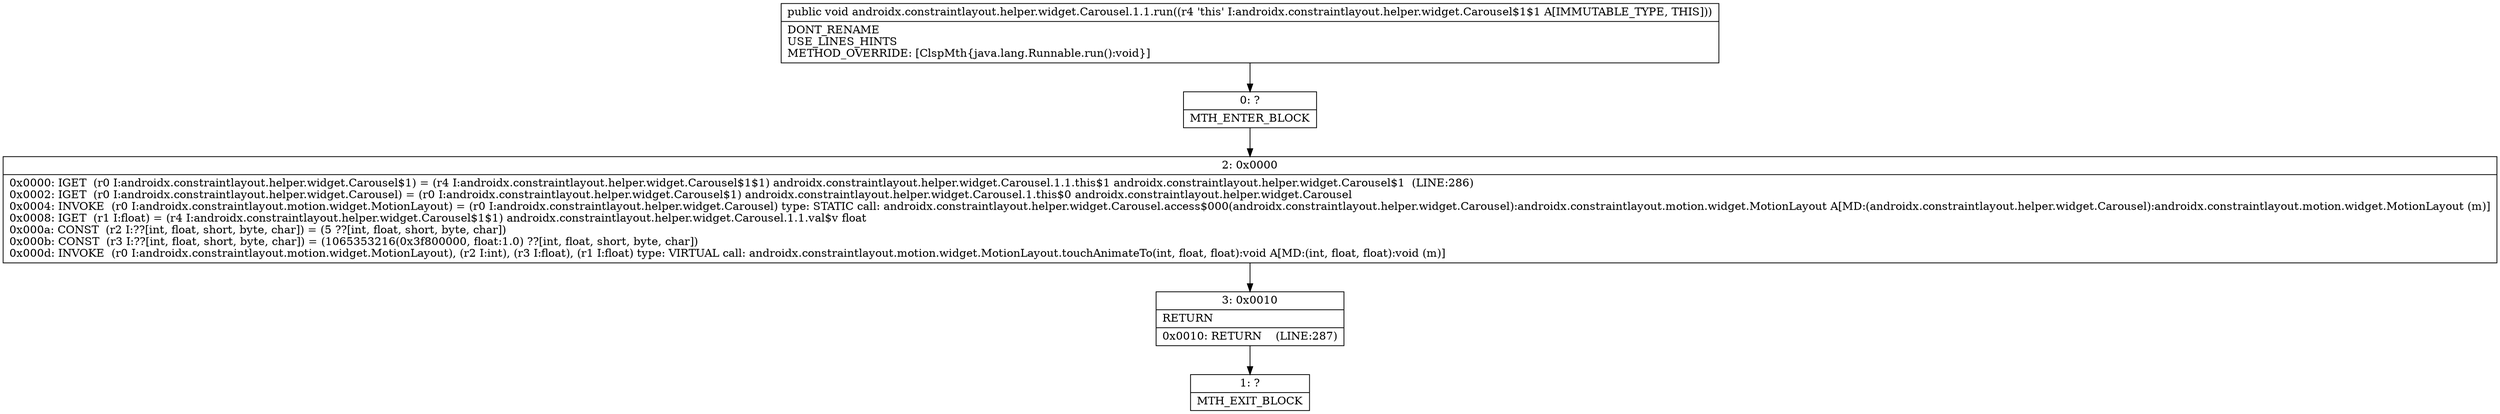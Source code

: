 digraph "CFG forandroidx.constraintlayout.helper.widget.Carousel.1.1.run()V" {
Node_0 [shape=record,label="{0\:\ ?|MTH_ENTER_BLOCK\l}"];
Node_2 [shape=record,label="{2\:\ 0x0000|0x0000: IGET  (r0 I:androidx.constraintlayout.helper.widget.Carousel$1) = (r4 I:androidx.constraintlayout.helper.widget.Carousel$1$1) androidx.constraintlayout.helper.widget.Carousel.1.1.this$1 androidx.constraintlayout.helper.widget.Carousel$1  (LINE:286)\l0x0002: IGET  (r0 I:androidx.constraintlayout.helper.widget.Carousel) = (r0 I:androidx.constraintlayout.helper.widget.Carousel$1) androidx.constraintlayout.helper.widget.Carousel.1.this$0 androidx.constraintlayout.helper.widget.Carousel \l0x0004: INVOKE  (r0 I:androidx.constraintlayout.motion.widget.MotionLayout) = (r0 I:androidx.constraintlayout.helper.widget.Carousel) type: STATIC call: androidx.constraintlayout.helper.widget.Carousel.access$000(androidx.constraintlayout.helper.widget.Carousel):androidx.constraintlayout.motion.widget.MotionLayout A[MD:(androidx.constraintlayout.helper.widget.Carousel):androidx.constraintlayout.motion.widget.MotionLayout (m)]\l0x0008: IGET  (r1 I:float) = (r4 I:androidx.constraintlayout.helper.widget.Carousel$1$1) androidx.constraintlayout.helper.widget.Carousel.1.1.val$v float \l0x000a: CONST  (r2 I:??[int, float, short, byte, char]) = (5 ??[int, float, short, byte, char]) \l0x000b: CONST  (r3 I:??[int, float, short, byte, char]) = (1065353216(0x3f800000, float:1.0) ??[int, float, short, byte, char]) \l0x000d: INVOKE  (r0 I:androidx.constraintlayout.motion.widget.MotionLayout), (r2 I:int), (r3 I:float), (r1 I:float) type: VIRTUAL call: androidx.constraintlayout.motion.widget.MotionLayout.touchAnimateTo(int, float, float):void A[MD:(int, float, float):void (m)]\l}"];
Node_3 [shape=record,label="{3\:\ 0x0010|RETURN\l|0x0010: RETURN    (LINE:287)\l}"];
Node_1 [shape=record,label="{1\:\ ?|MTH_EXIT_BLOCK\l}"];
MethodNode[shape=record,label="{public void androidx.constraintlayout.helper.widget.Carousel.1.1.run((r4 'this' I:androidx.constraintlayout.helper.widget.Carousel$1$1 A[IMMUTABLE_TYPE, THIS]))  | DONT_RENAME\lUSE_LINES_HINTS\lMETHOD_OVERRIDE: [ClspMth\{java.lang.Runnable.run():void\}]\l}"];
MethodNode -> Node_0;Node_0 -> Node_2;
Node_2 -> Node_3;
Node_3 -> Node_1;
}

